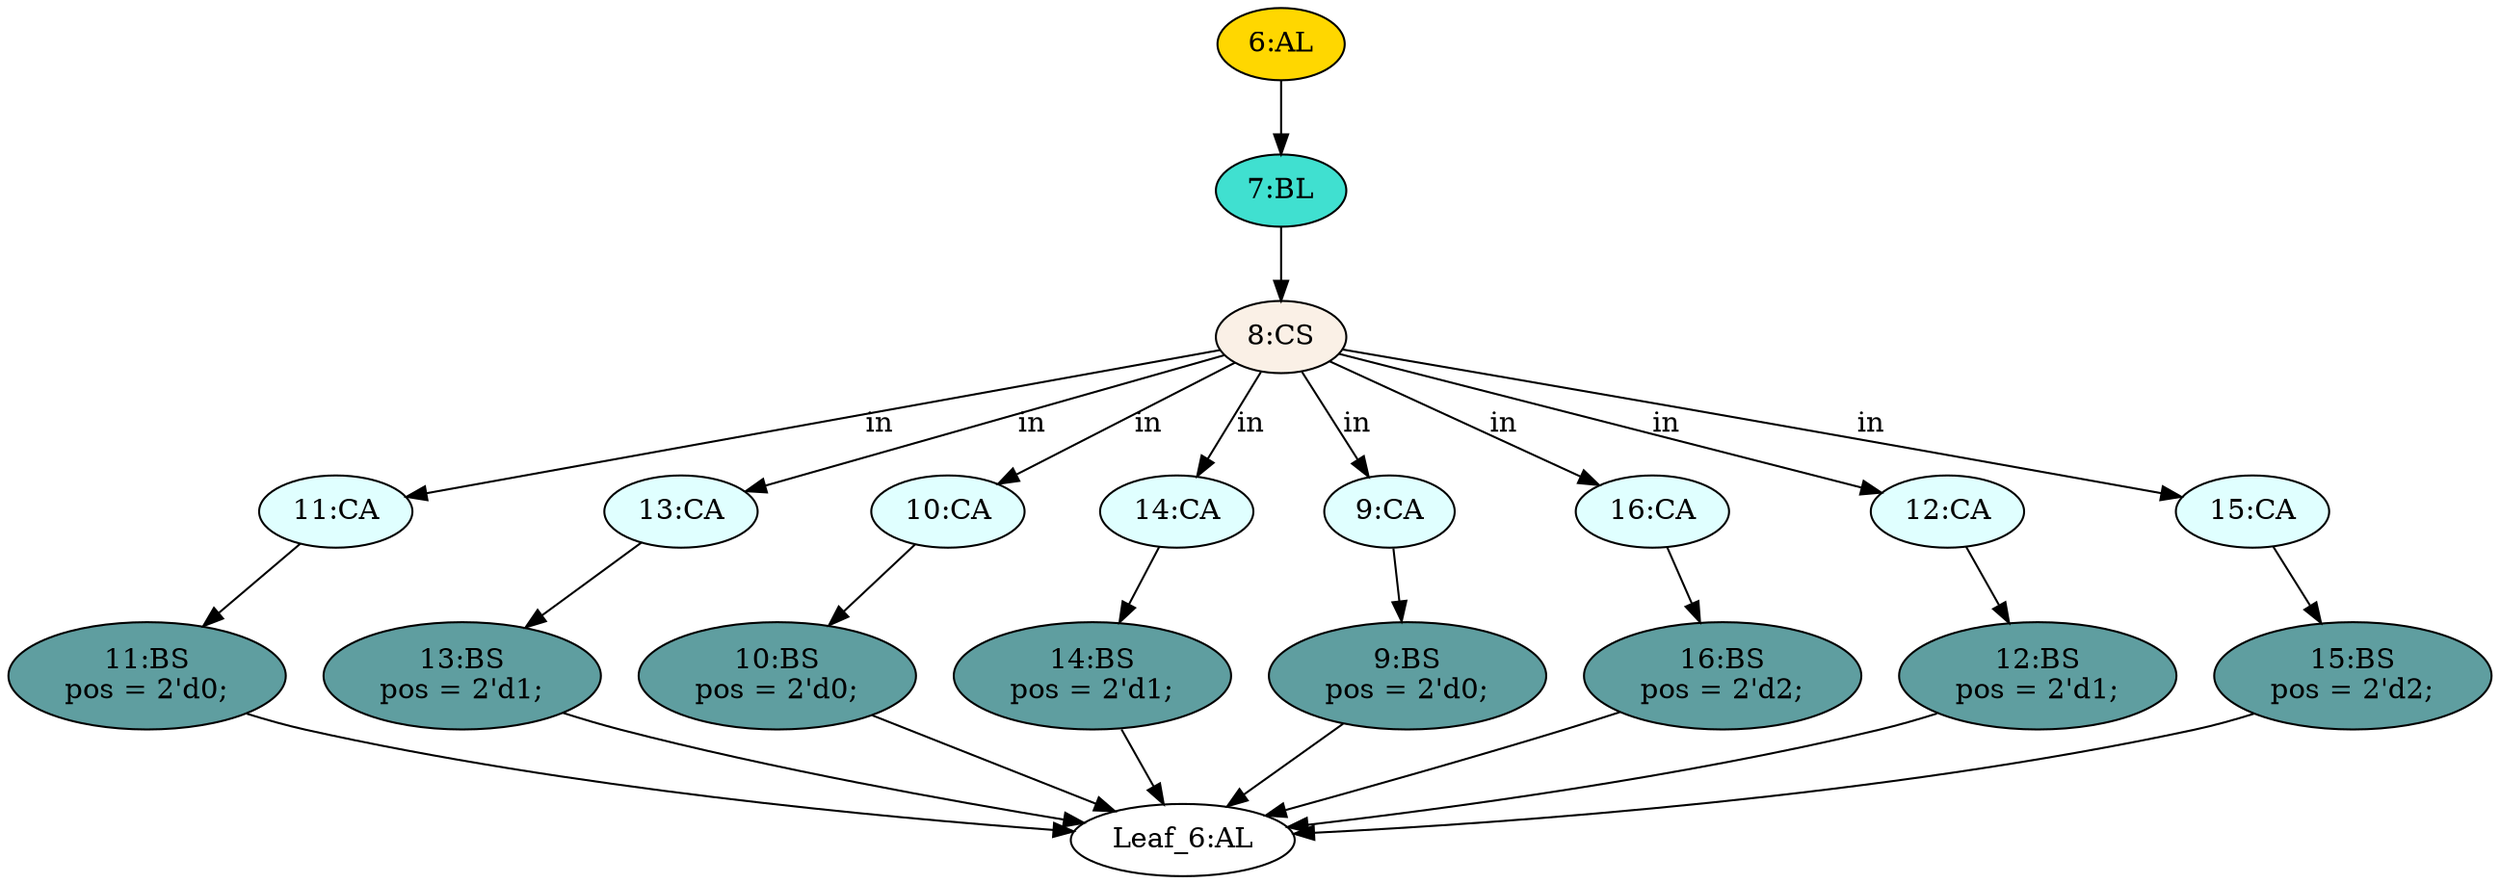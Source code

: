 strict digraph "" {
	node [label="\N"];
	"11:CA"	[ast="<pyverilog.vparser.ast.Case object at 0x7fcdb30f3c50>",
		fillcolor=lightcyan,
		label="11:CA",
		statements="[]",
		style=filled,
		typ=Case];
	"11:BS"	[ast="<pyverilog.vparser.ast.BlockingSubstitution object at 0x7fcdb30f3d90>",
		fillcolor=cadetblue,
		label="11:BS
pos = 2'd0;",
		statements="[<pyverilog.vparser.ast.BlockingSubstitution object at 0x7fcdb30f3d90>]",
		style=filled,
		typ=BlockingSubstitution];
	"11:CA" -> "11:BS"	[cond="[]",
		lineno=None];
	"13:CA"	[ast="<pyverilog.vparser.ast.Case object at 0x7fcdb30f3f10>",
		fillcolor=lightcyan,
		label="13:CA",
		statements="[]",
		style=filled,
		typ=Case];
	"13:BS"	[ast="<pyverilog.vparser.ast.BlockingSubstitution object at 0x7fcdb30f3f90>",
		fillcolor=cadetblue,
		label="13:BS
pos = 2'd1;",
		statements="[<pyverilog.vparser.ast.BlockingSubstitution object at 0x7fcdb30f3f90>]",
		style=filled,
		typ=BlockingSubstitution];
	"13:CA" -> "13:BS"	[cond="[]",
		lineno=None];
	"9:BS"	[ast="<pyverilog.vparser.ast.BlockingSubstitution object at 0x7fcdb29ab110>",
		fillcolor=cadetblue,
		label="9:BS
pos = 2'd0;",
		statements="[<pyverilog.vparser.ast.BlockingSubstitution object at 0x7fcdb29ab110>]",
		style=filled,
		typ=BlockingSubstitution];
	"Leaf_6:AL"	[def_var="['pos']",
		label="Leaf_6:AL"];
	"9:BS" -> "Leaf_6:AL"	[cond="[]",
		lineno=None];
	"7:BL"	[ast="<pyverilog.vparser.ast.Block object at 0x7fcdb29abf50>",
		fillcolor=turquoise,
		label="7:BL",
		statements="[]",
		style=filled,
		typ=Block];
	"8:CS"	[ast="<pyverilog.vparser.ast.CaseStatement object at 0x7fcdb29ab3d0>",
		fillcolor=linen,
		label="8:CS",
		statements="[]",
		style=filled,
		typ=CaseStatement];
	"7:BL" -> "8:CS"	[cond="[]",
		lineno=None];
	"16:BS"	[ast="<pyverilog.vparser.ast.BlockingSubstitution object at 0x7fcdb29ab290>",
		fillcolor=cadetblue,
		label="16:BS
pos = 2'd2;",
		statements="[<pyverilog.vparser.ast.BlockingSubstitution object at 0x7fcdb29ab290>]",
		style=filled,
		typ=BlockingSubstitution];
	"16:BS" -> "Leaf_6:AL"	[cond="[]",
		lineno=None];
	"8:CS" -> "11:CA"	[cond="['in']",
		label=in,
		lineno=8];
	"8:CS" -> "13:CA"	[cond="['in']",
		label=in,
		lineno=8];
	"10:CA"	[ast="<pyverilog.vparser.ast.Case object at 0x7fcdb29ab550>",
		fillcolor=lightcyan,
		label="10:CA",
		statements="[]",
		style=filled,
		typ=Case];
	"8:CS" -> "10:CA"	[cond="['in']",
		label=in,
		lineno=8];
	"14:CA"	[ast="<pyverilog.vparser.ast.Case object at 0x7fcdb29ab950>",
		fillcolor=lightcyan,
		label="14:CA",
		statements="[]",
		style=filled,
		typ=Case];
	"8:CS" -> "14:CA"	[cond="['in']",
		label=in,
		lineno=8];
	"9:CA"	[ast="<pyverilog.vparser.ast.Case object at 0x7fcdb29ab490>",
		fillcolor=lightcyan,
		label="9:CA",
		statements="[]",
		style=filled,
		typ=Case];
	"8:CS" -> "9:CA"	[cond="['in']",
		label=in,
		lineno=8];
	"16:CA"	[ast="<pyverilog.vparser.ast.Case object at 0x7fcdb29abd50>",
		fillcolor=lightcyan,
		label="16:CA",
		statements="[]",
		style=filled,
		typ=Case];
	"8:CS" -> "16:CA"	[cond="['in']",
		label=in,
		lineno=8];
	"12:CA"	[ast="<pyverilog.vparser.ast.Case object at 0x7fcdb29ab750>",
		fillcolor=lightcyan,
		label="12:CA",
		statements="[]",
		style=filled,
		typ=Case];
	"8:CS" -> "12:CA"	[cond="['in']",
		label=in,
		lineno=8];
	"15:CA"	[ast="<pyverilog.vparser.ast.Case object at 0x7fcdb29abb50>",
		fillcolor=lightcyan,
		label="15:CA",
		statements="[]",
		style=filled,
		typ=Case];
	"8:CS" -> "15:CA"	[cond="['in']",
		label=in,
		lineno=8];
	"10:BS"	[ast="<pyverilog.vparser.ast.BlockingSubstitution object at 0x7fcdb29ab5d0>",
		fillcolor=cadetblue,
		label="10:BS
pos = 2'd0;",
		statements="[<pyverilog.vparser.ast.BlockingSubstitution object at 0x7fcdb29ab5d0>]",
		style=filled,
		typ=BlockingSubstitution];
	"10:CA" -> "10:BS"	[cond="[]",
		lineno=None];
	"10:BS" -> "Leaf_6:AL"	[cond="[]",
		lineno=None];
	"12:BS"	[ast="<pyverilog.vparser.ast.BlockingSubstitution object at 0x7fcdb29ab7d0>",
		fillcolor=cadetblue,
		label="12:BS
pos = 2'd1;",
		statements="[<pyverilog.vparser.ast.BlockingSubstitution object at 0x7fcdb29ab7d0>]",
		style=filled,
		typ=BlockingSubstitution];
	"12:BS" -> "Leaf_6:AL"	[cond="[]",
		lineno=None];
	"14:BS"	[ast="<pyverilog.vparser.ast.BlockingSubstitution object at 0x7fcdb29ab9d0>",
		fillcolor=cadetblue,
		label="14:BS
pos = 2'd1;",
		statements="[<pyverilog.vparser.ast.BlockingSubstitution object at 0x7fcdb29ab9d0>]",
		style=filled,
		typ=BlockingSubstitution];
	"14:CA" -> "14:BS"	[cond="[]",
		lineno=None];
	"9:CA" -> "9:BS"	[cond="[]",
		lineno=None];
	"16:CA" -> "16:BS"	[cond="[]",
		lineno=None];
	"13:BS" -> "Leaf_6:AL"	[cond="[]",
		lineno=None];
	"6:AL"	[ast="<pyverilog.vparser.ast.Always object at 0x7fcdb29abe50>",
		clk_sens=False,
		fillcolor=gold,
		label="6:AL",
		sens="[]",
		statements="[]",
		style=filled,
		typ=Always,
		use_var="['in']"];
	"6:AL" -> "7:BL"	[cond="[]",
		lineno=None];
	"11:BS" -> "Leaf_6:AL"	[cond="[]",
		lineno=None];
	"15:BS"	[ast="<pyverilog.vparser.ast.BlockingSubstitution object at 0x7fcdb29abbd0>",
		fillcolor=cadetblue,
		label="15:BS
pos = 2'd2;",
		statements="[<pyverilog.vparser.ast.BlockingSubstitution object at 0x7fcdb29abbd0>]",
		style=filled,
		typ=BlockingSubstitution];
	"15:BS" -> "Leaf_6:AL"	[cond="[]",
		lineno=None];
	"14:BS" -> "Leaf_6:AL"	[cond="[]",
		lineno=None];
	"12:CA" -> "12:BS"	[cond="[]",
		lineno=None];
	"15:CA" -> "15:BS"	[cond="[]",
		lineno=None];
}
